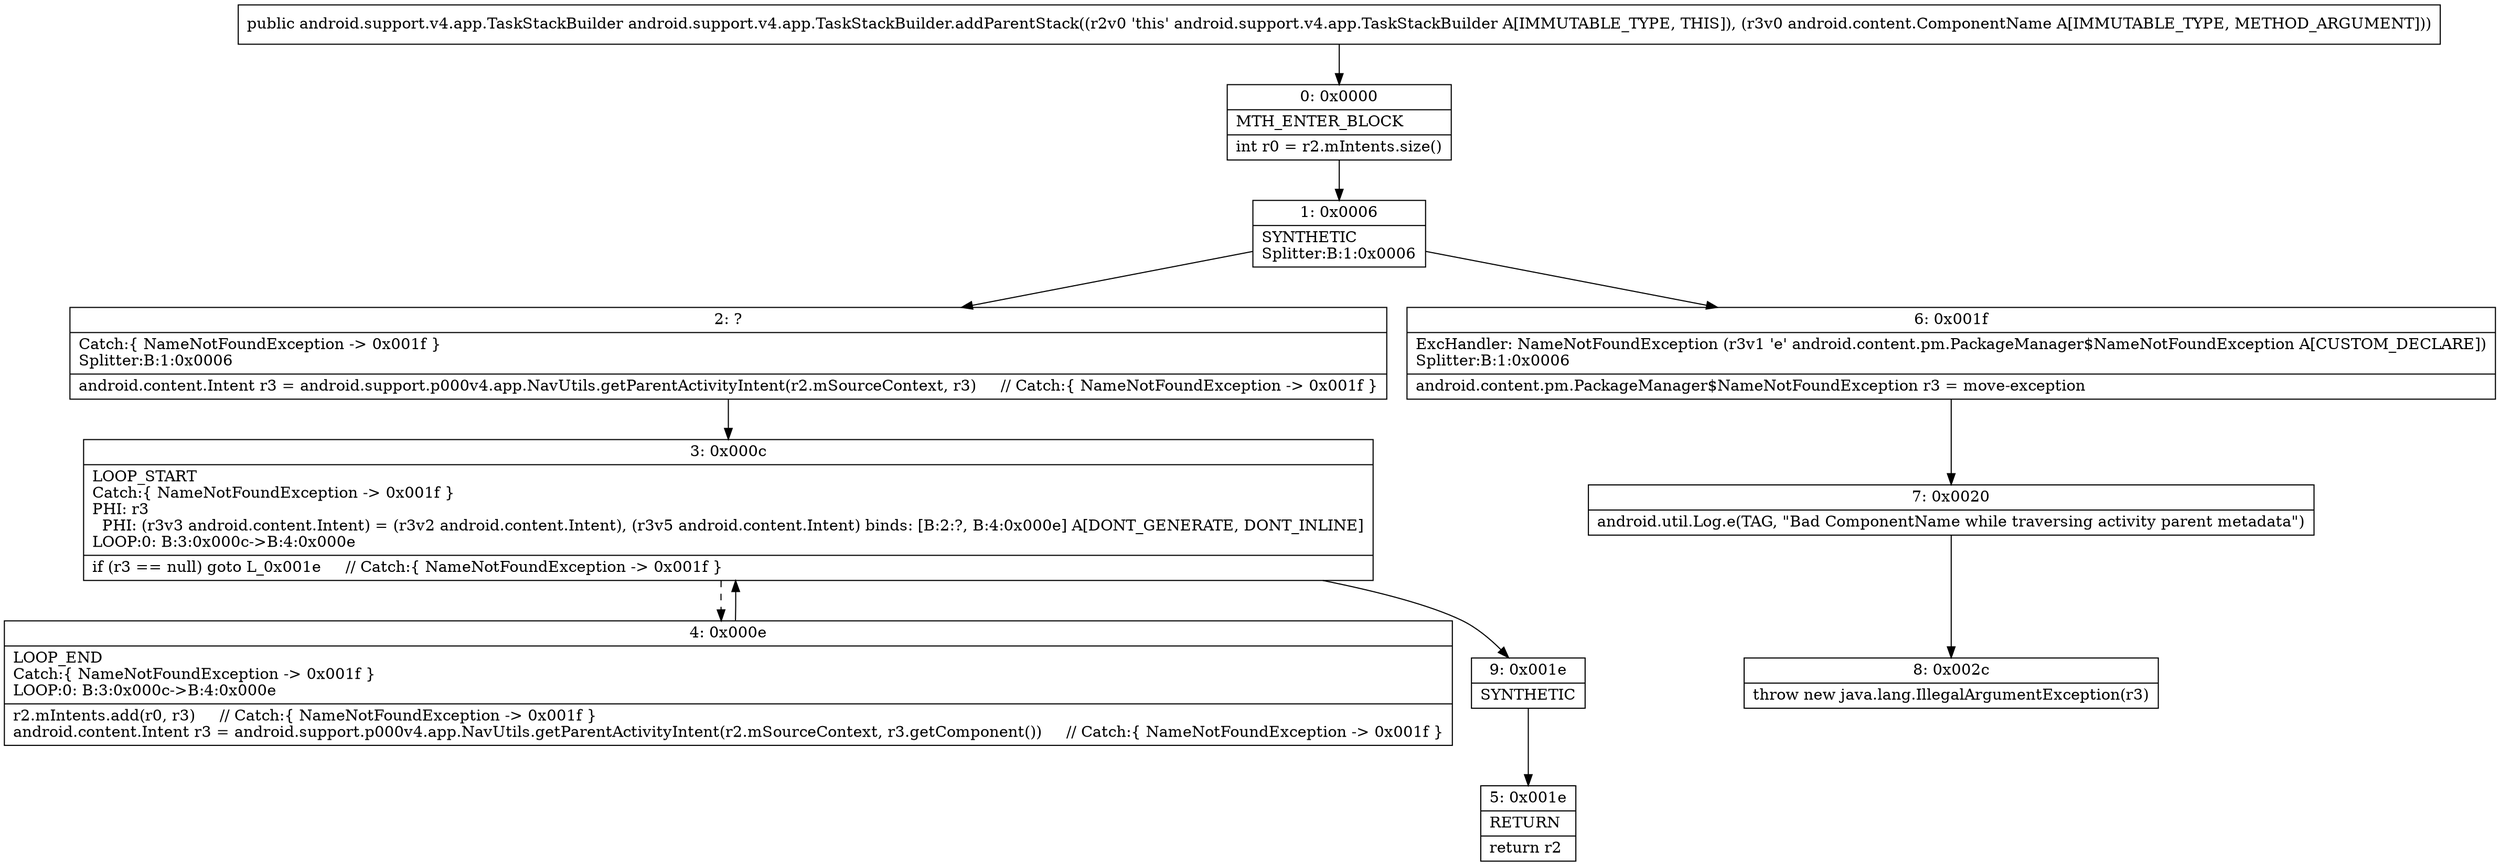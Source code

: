 digraph "CFG forandroid.support.v4.app.TaskStackBuilder.addParentStack(Landroid\/content\/ComponentName;)Landroid\/support\/v4\/app\/TaskStackBuilder;" {
Node_0 [shape=record,label="{0\:\ 0x0000|MTH_ENTER_BLOCK\l|int r0 = r2.mIntents.size()\l}"];
Node_1 [shape=record,label="{1\:\ 0x0006|SYNTHETIC\lSplitter:B:1:0x0006\l}"];
Node_2 [shape=record,label="{2\:\ ?|Catch:\{ NameNotFoundException \-\> 0x001f \}\lSplitter:B:1:0x0006\l|android.content.Intent r3 = android.support.p000v4.app.NavUtils.getParentActivityIntent(r2.mSourceContext, r3)     \/\/ Catch:\{ NameNotFoundException \-\> 0x001f \}\l}"];
Node_3 [shape=record,label="{3\:\ 0x000c|LOOP_START\lCatch:\{ NameNotFoundException \-\> 0x001f \}\lPHI: r3 \l  PHI: (r3v3 android.content.Intent) = (r3v2 android.content.Intent), (r3v5 android.content.Intent) binds: [B:2:?, B:4:0x000e] A[DONT_GENERATE, DONT_INLINE]\lLOOP:0: B:3:0x000c\-\>B:4:0x000e\l|if (r3 == null) goto L_0x001e     \/\/ Catch:\{ NameNotFoundException \-\> 0x001f \}\l}"];
Node_4 [shape=record,label="{4\:\ 0x000e|LOOP_END\lCatch:\{ NameNotFoundException \-\> 0x001f \}\lLOOP:0: B:3:0x000c\-\>B:4:0x000e\l|r2.mIntents.add(r0, r3)     \/\/ Catch:\{ NameNotFoundException \-\> 0x001f \}\landroid.content.Intent r3 = android.support.p000v4.app.NavUtils.getParentActivityIntent(r2.mSourceContext, r3.getComponent())     \/\/ Catch:\{ NameNotFoundException \-\> 0x001f \}\l}"];
Node_5 [shape=record,label="{5\:\ 0x001e|RETURN\l|return r2\l}"];
Node_6 [shape=record,label="{6\:\ 0x001f|ExcHandler: NameNotFoundException (r3v1 'e' android.content.pm.PackageManager$NameNotFoundException A[CUSTOM_DECLARE])\lSplitter:B:1:0x0006\l|android.content.pm.PackageManager$NameNotFoundException r3 = move\-exception\l}"];
Node_7 [shape=record,label="{7\:\ 0x0020|android.util.Log.e(TAG, \"Bad ComponentName while traversing activity parent metadata\")\l}"];
Node_8 [shape=record,label="{8\:\ 0x002c|throw new java.lang.IllegalArgumentException(r3)\l}"];
Node_9 [shape=record,label="{9\:\ 0x001e|SYNTHETIC\l}"];
MethodNode[shape=record,label="{public android.support.v4.app.TaskStackBuilder android.support.v4.app.TaskStackBuilder.addParentStack((r2v0 'this' android.support.v4.app.TaskStackBuilder A[IMMUTABLE_TYPE, THIS]), (r3v0 android.content.ComponentName A[IMMUTABLE_TYPE, METHOD_ARGUMENT])) }"];
MethodNode -> Node_0;
Node_0 -> Node_1;
Node_1 -> Node_2;
Node_1 -> Node_6;
Node_2 -> Node_3;
Node_3 -> Node_4[style=dashed];
Node_3 -> Node_9;
Node_4 -> Node_3;
Node_6 -> Node_7;
Node_7 -> Node_8;
Node_9 -> Node_5;
}

